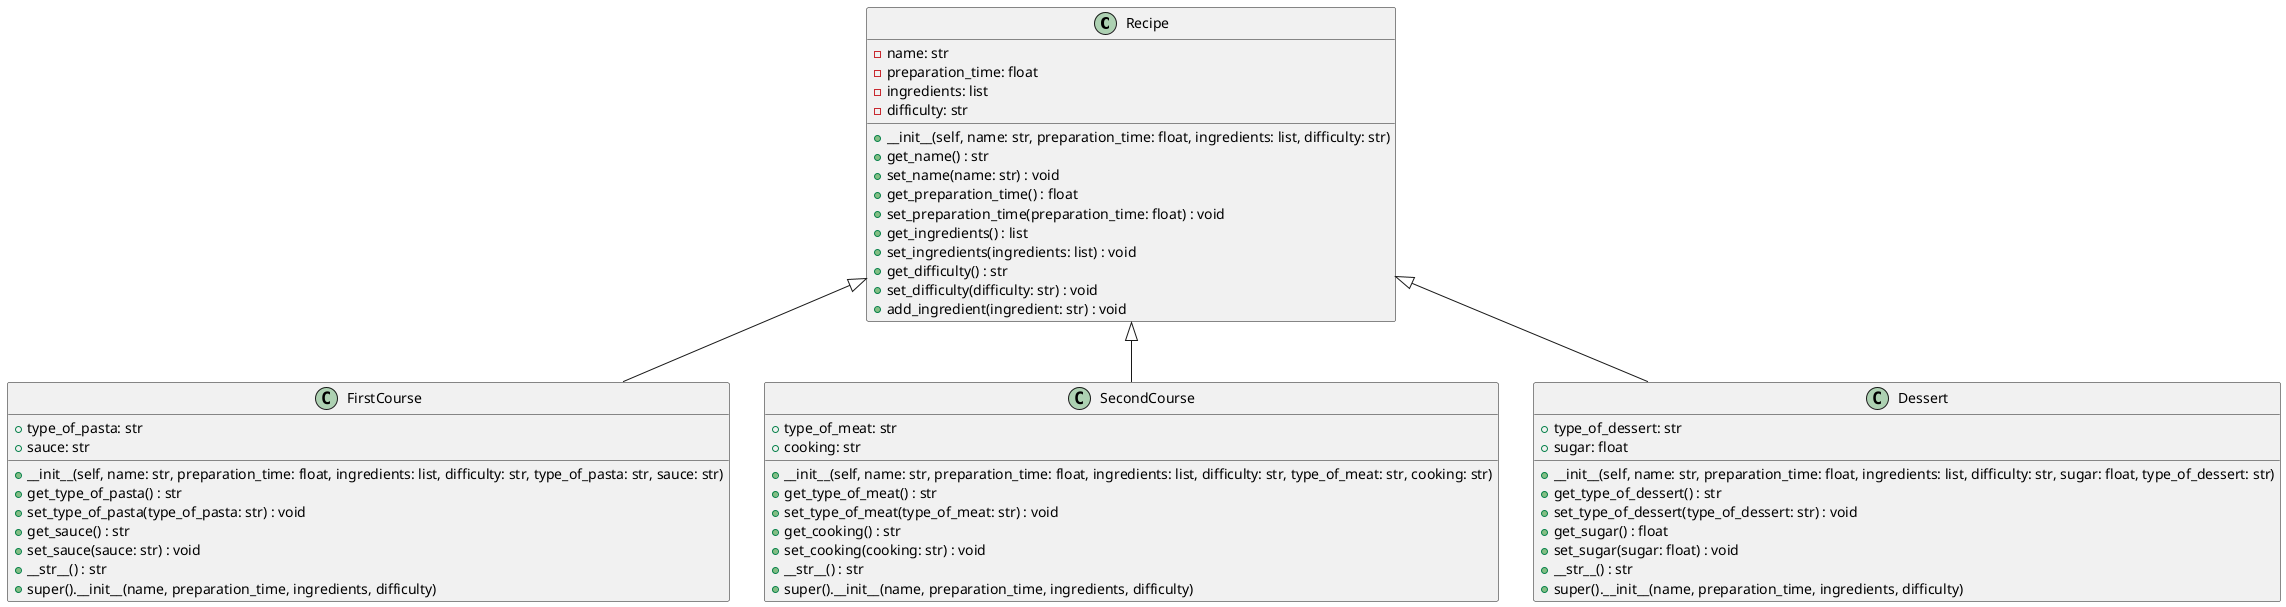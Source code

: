 @startuml
class Recipe {
    -name: str
    -preparation_time: float
    -ingredients: list
    -difficulty: str
    __
    +__init__(self, name: str, preparation_time: float, ingredients: list, difficulty: str)
    +get_name() : str
    +set_name(name: str) : void
    +get_preparation_time() : float
    +set_preparation_time(preparation_time: float) : void
    +get_ingredients() : list
    +set_ingredients(ingredients: list) : void
    +get_difficulty() : str
    +set_difficulty(difficulty: str) : void
    +add_ingredient(ingredient: str) : void
}

class FirstCourse {
    +type_of_pasta: str
    +sauce: str
    __
    +__init__(self, name: str, preparation_time: float, ingredients: list, difficulty: str, type_of_pasta: str, sauce: str)
    +get_type_of_pasta() : str
    +set_type_of_pasta(type_of_pasta: str) : void
    +get_sauce() : str
    +set_sauce(sauce: str) : void
    +__str__() : str
    +super().__init__(name, preparation_time, ingredients, difficulty)
}

class SecondCourse {
    +type_of_meat: str
    +cooking: str
    __
    +__init__(self, name: str, preparation_time: float, ingredients: list, difficulty: str, type_of_meat: str, cooking: str)
    +get_type_of_meat() : str
    +set_type_of_meat(type_of_meat: str) : void
    +get_cooking() : str
    +set_cooking(cooking: str) : void
    +__str__() : str
    +super().__init__(name, preparation_time, ingredients, difficulty)
}

class Dessert {
    +type_of_dessert: str
    +sugar: float
    __
    +__init__(self, name: str, preparation_time: float, ingredients: list, difficulty: str, sugar: float, type_of_dessert: str)
    +get_type_of_dessert() : str
    +set_type_of_dessert(type_of_dessert: str) : void
    +get_sugar() : float
    +set_sugar(sugar: float) : void
    +__str__() : str
    +super().__init__(name, preparation_time, ingredients, difficulty)
}

Recipe <|-- FirstCourse
Recipe <|-- SecondCourse
Recipe <|-- Dessert
@enduml